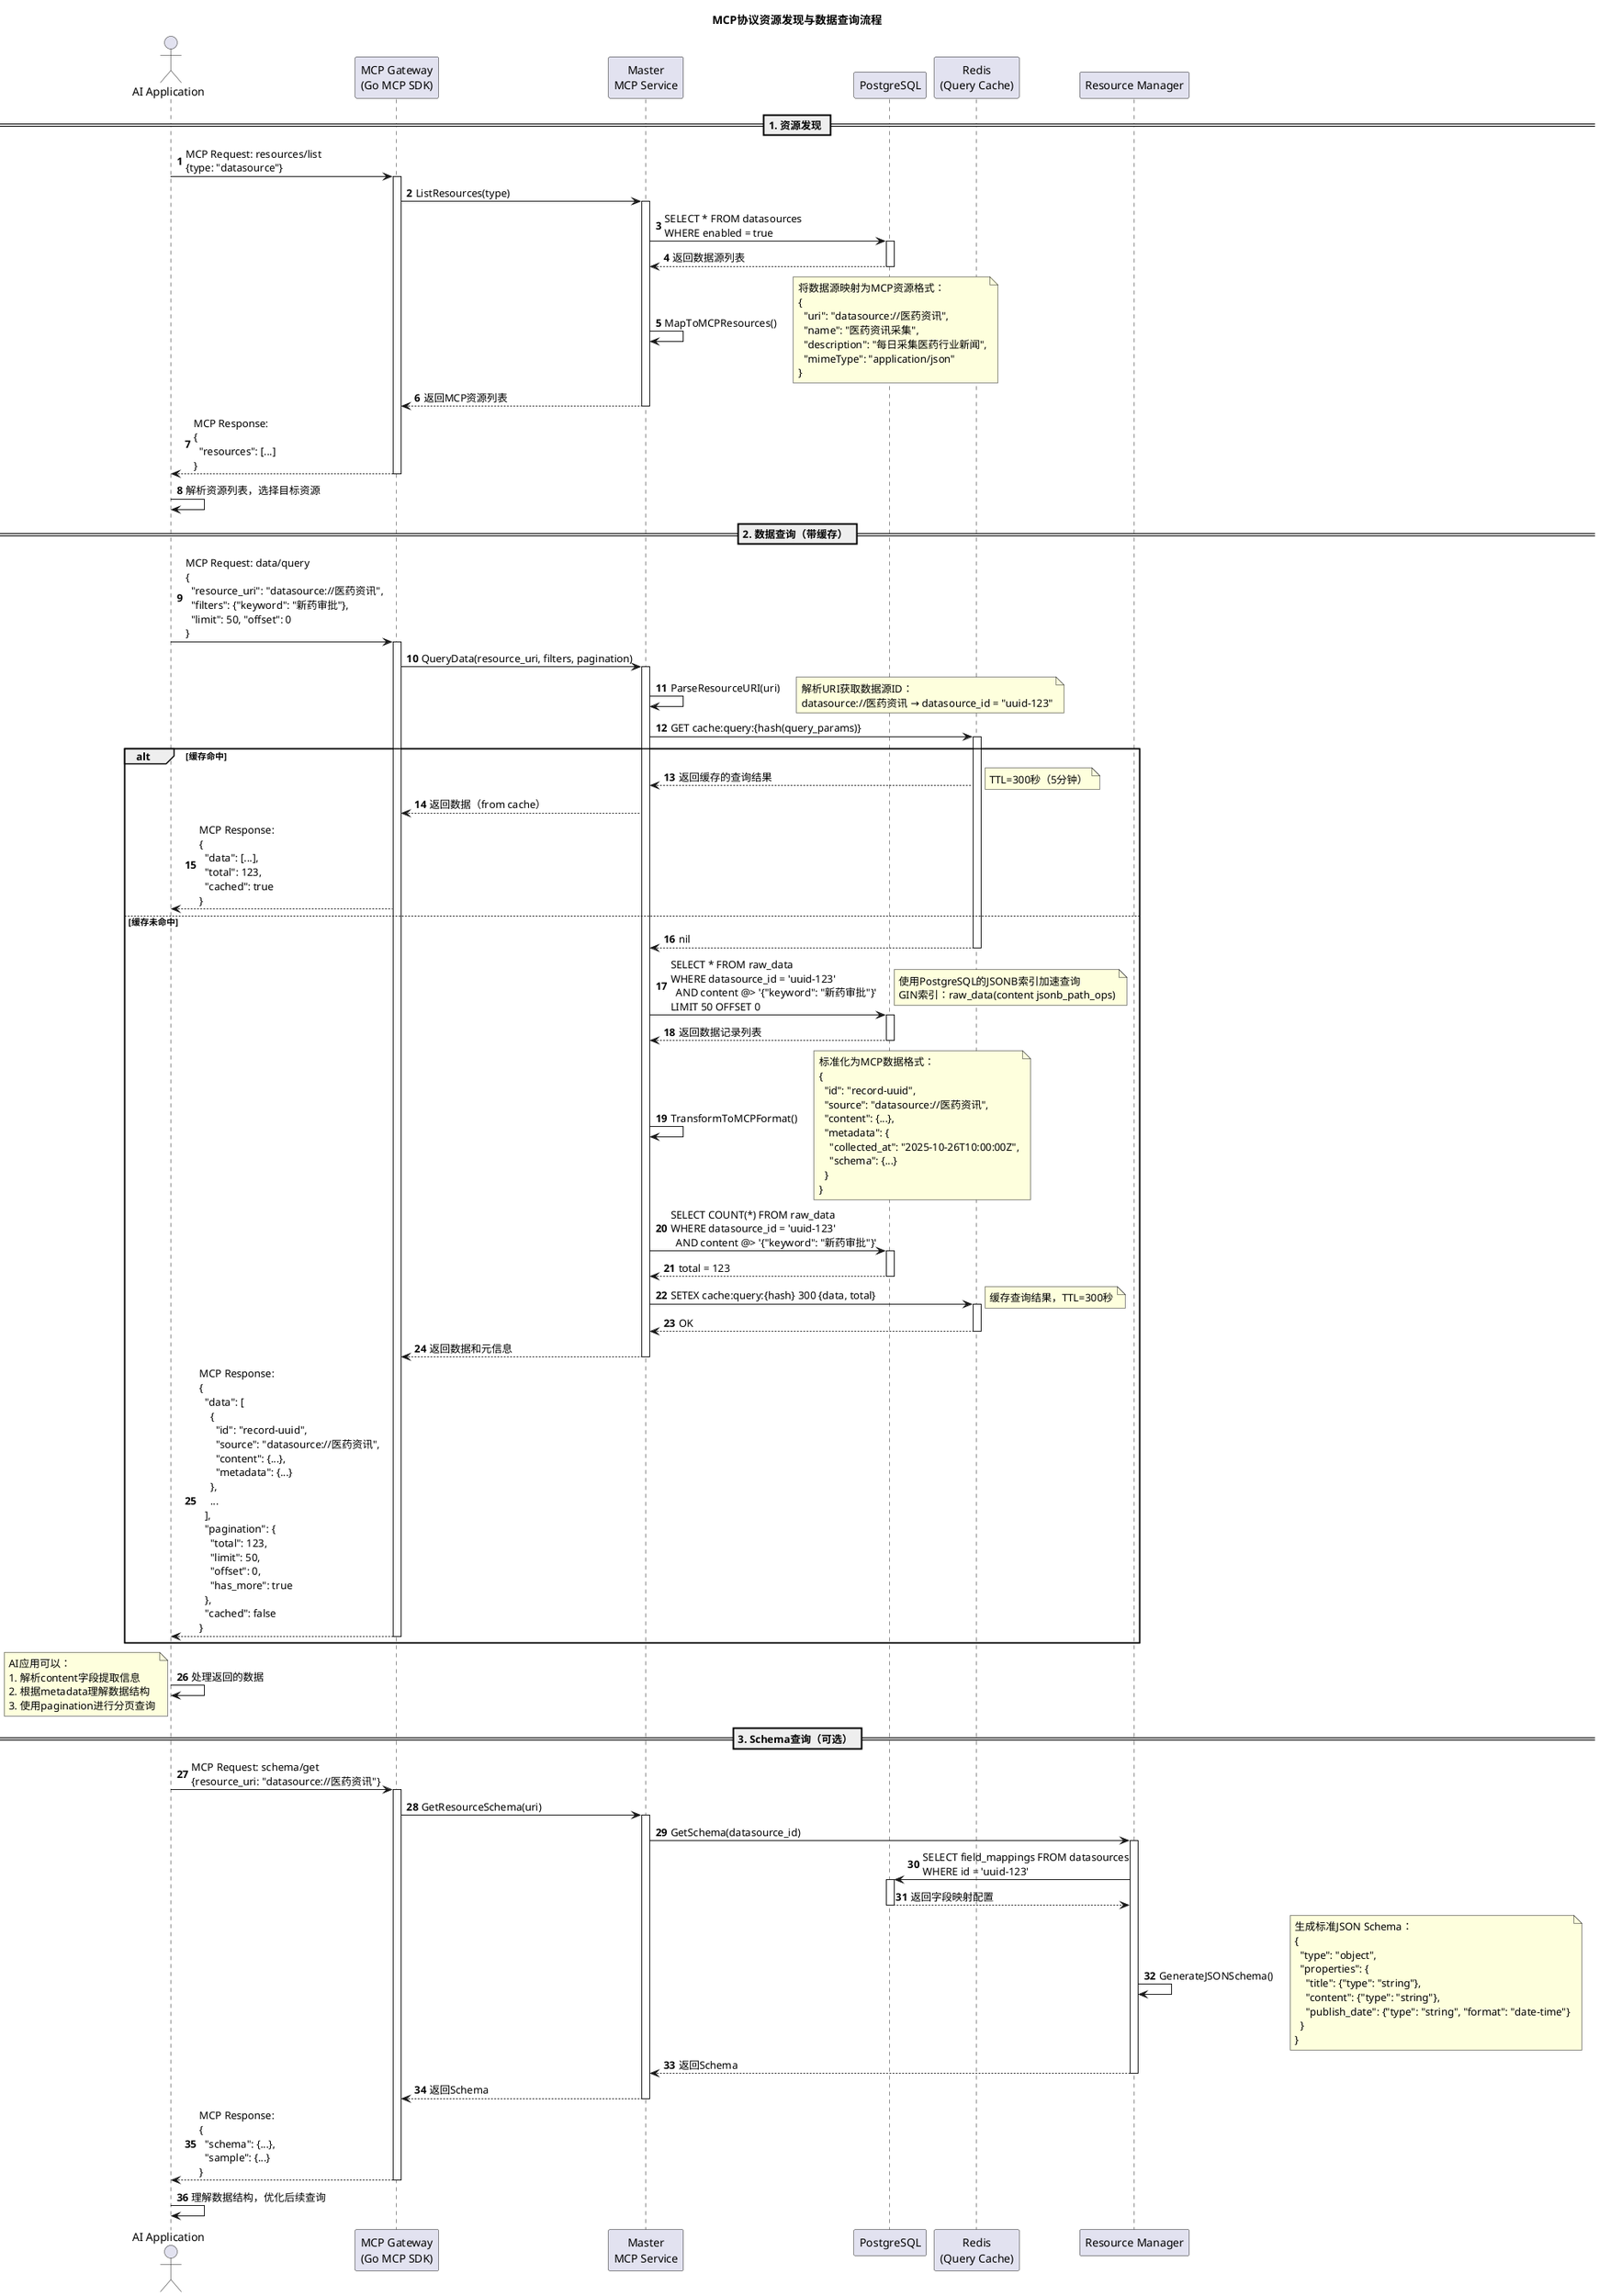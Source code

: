 @startuml
title MCP协议资源发现与数据查询流程

autonumber

actor "AI Application" as ai
participant "MCP Gateway\n(Go MCP SDK)" as mcp
participant "Master\nMCP Service" as master
participant "PostgreSQL" as db
participant "Redis\n(Query Cache)" as redis
participant "Resource Manager" as resource

== 1. 资源发现 ==

ai -> mcp: MCP Request: resources/list\n{type: "datasource"}
activate mcp

mcp -> master: ListResources(type)
activate master

master -> db: SELECT * FROM datasources\nWHERE enabled = true
activate db
db --> master: 返回数据源列表
deactivate db

master -> master: MapToMCPResources()
note right
  将数据源映射为MCP资源格式：
  {
    "uri": "datasource://医药资讯",
    "name": "医药资讯采集",
    "description": "每日采集医药行业新闻",
    "mimeType": "application/json"
  }
end note

master --> mcp: 返回MCP资源列表
deactivate master

mcp --> ai: MCP Response:\n{\n  "resources": [...]\n}
deactivate mcp

ai -> ai: 解析资源列表，选择目标资源

== 2. 数据查询（带缓存） ==

ai -> mcp: MCP Request: data/query\n{\n  "resource_uri": "datasource://医药资讯",\n  "filters": {"keyword": "新药审批"},\n  "limit": 50, "offset": 0\n}
activate mcp

mcp -> master: QueryData(resource_uri, filters, pagination)
activate master

master -> master: ParseResourceURI(uri)
note right
  解析URI获取数据源ID：
  datasource://医药资讯 → datasource_id = "uuid-123"
end note

master -> redis: GET cache:query:{hash(query_params)}
activate redis
alt 缓存命中
  redis --> master: 返回缓存的查询结果
  note right: TTL=300秒（5分钟）
  master --> mcp: 返回数据（from cache）
  mcp --> ai: MCP Response:\n{\n  "data": [...],\n  "total": 123,\n  "cached": true\n}
else 缓存未命中
  redis --> master: nil
  deactivate redis

  master -> db: SELECT * FROM raw_data\nWHERE datasource_id = 'uuid-123'\n  AND content @> '{"keyword": "新药审批"}'\nLIMIT 50 OFFSET 0
  activate db
  note right
    使用PostgreSQL的JSONB索引加速查询
    GIN索引：raw_data(content jsonb_path_ops)
  end note

  db --> master: 返回数据记录列表
  deactivate db

  master -> master: TransformToMCPFormat()
  note right
    标准化为MCP数据格式：
    {
      "id": "record-uuid",
      "source": "datasource://医药资讯",
      "content": {...},
      "metadata": {
        "collected_at": "2025-10-26T10:00:00Z",
        "schema": {...}
      }
    }
  end note

  master -> db: SELECT COUNT(*) FROM raw_data\nWHERE datasource_id = 'uuid-123'\n  AND content @> '{"keyword": "新药审批"}'
  activate db
  db --> master: total = 123
  deactivate db

  master -> redis: SETEX cache:query:{hash} 300 {data, total}
  activate redis
  note right: 缓存查询结果，TTL=300秒
  redis --> master: OK
  deactivate redis

  master --> mcp: 返回数据和元信息
  deactivate master

  mcp --> ai: MCP Response:\n{\n  "data": [\n    {\n      "id": "record-uuid",\n      "source": "datasource://医药资讯",\n      "content": {...},\n      "metadata": {...}\n    },\n    ...\n  ],\n  "pagination": {\n    "total": 123,\n    "limit": 50,\n    "offset": 0,\n    "has_more": true\n  },\n  "cached": false\n}
  deactivate mcp
end

ai -> ai: 处理返回的数据
note left
  AI应用可以：
  1. 解析content字段提取信息
  2. 根据metadata理解数据结构
  3. 使用pagination进行分页查询
end note

== 3. Schema查询（可选） ==

ai -> mcp: MCP Request: schema/get\n{resource_uri: "datasource://医药资讯"}
activate mcp

mcp -> master: GetResourceSchema(uri)
activate master

master -> resource: GetSchema(datasource_id)
activate resource

resource -> db: SELECT field_mappings FROM datasources\nWHERE id = 'uuid-123'
activate db
db --> resource: 返回字段映射配置
deactivate db

resource -> resource: GenerateJSONSchema()
note right
  生成标准JSON Schema：
  {
    "type": "object",
    "properties": {
      "title": {"type": "string"},
      "content": {"type": "string"},
      "publish_date": {"type": "string", "format": "date-time"}
    }
  }
end note

resource --> master: 返回Schema
deactivate resource

master --> mcp: 返回Schema
deactivate master

mcp --> ai: MCP Response:\n{\n  "schema": {...},\n  "sample": {...}\n}
deactivate mcp

ai -> ai: 理解数据结构，优化后续查询

@enduml
